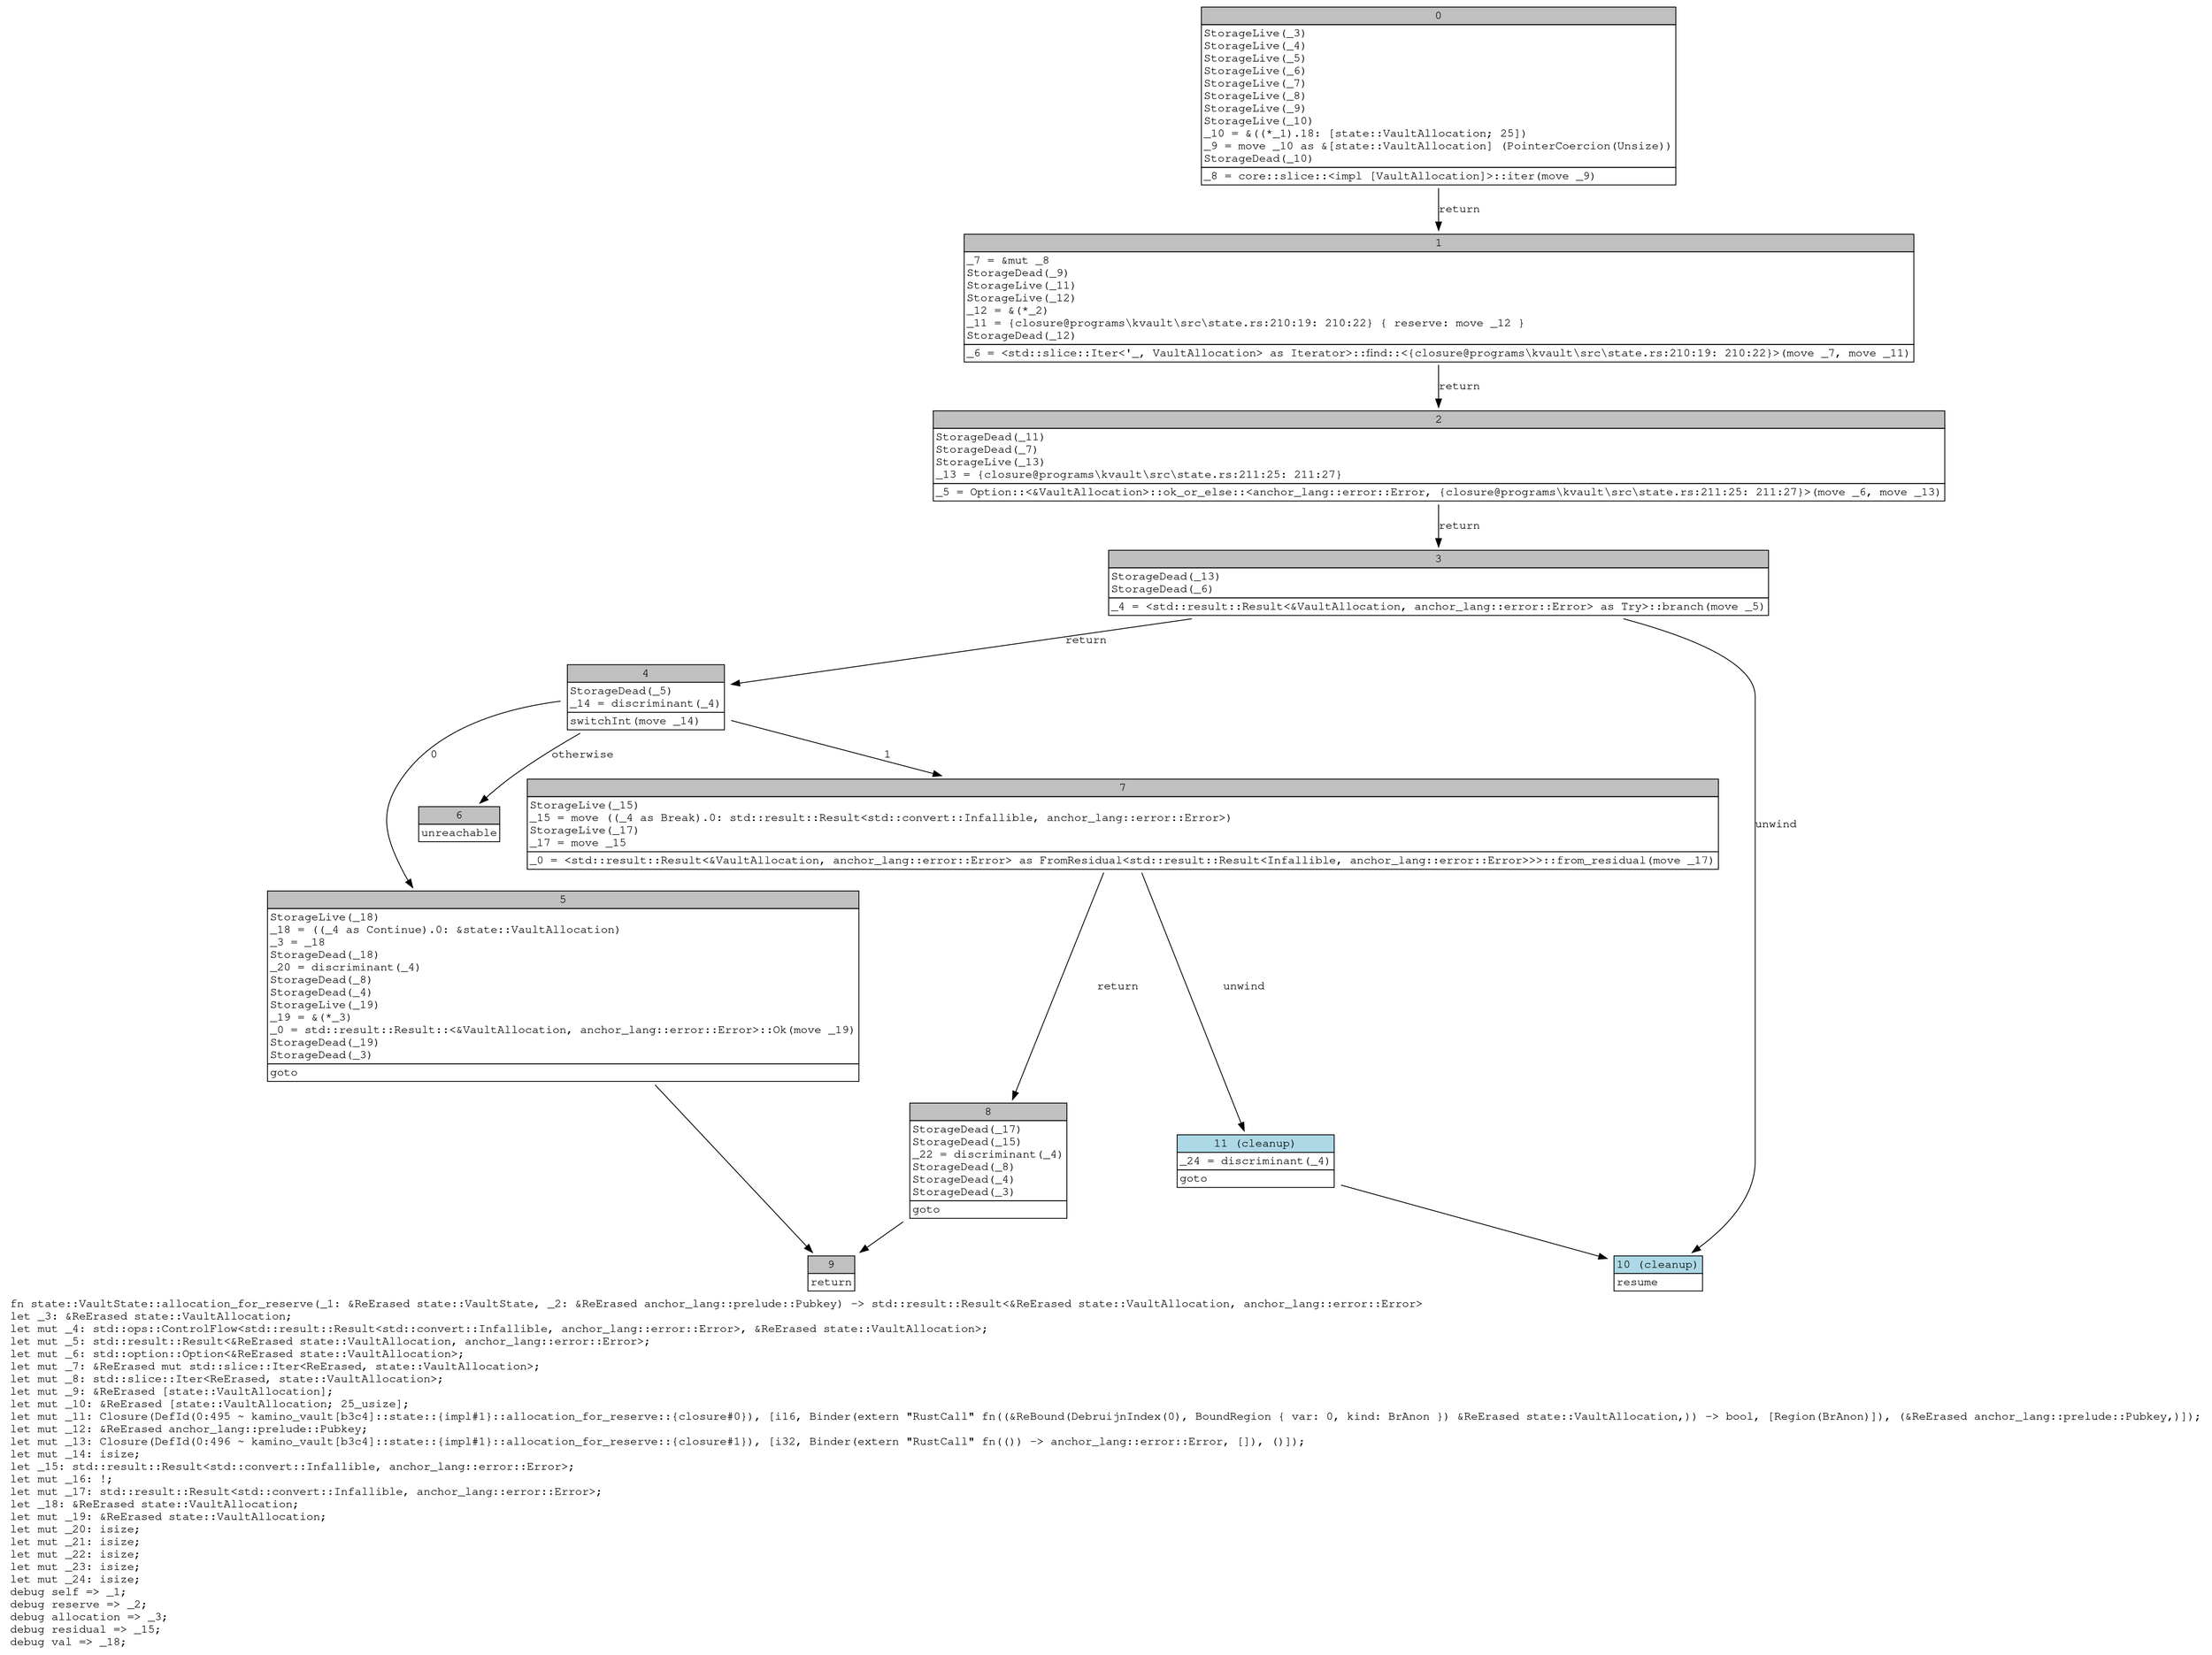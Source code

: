 digraph Mir_0_494 {
    graph [fontname="Courier, monospace"];
    node [fontname="Courier, monospace"];
    edge [fontname="Courier, monospace"];
    label=<fn state::VaultState::allocation_for_reserve(_1: &amp;ReErased state::VaultState, _2: &amp;ReErased anchor_lang::prelude::Pubkey) -&gt; std::result::Result&lt;&amp;ReErased state::VaultAllocation, anchor_lang::error::Error&gt;<br align="left"/>let _3: &amp;ReErased state::VaultAllocation;<br align="left"/>let mut _4: std::ops::ControlFlow&lt;std::result::Result&lt;std::convert::Infallible, anchor_lang::error::Error&gt;, &amp;ReErased state::VaultAllocation&gt;;<br align="left"/>let mut _5: std::result::Result&lt;&amp;ReErased state::VaultAllocation, anchor_lang::error::Error&gt;;<br align="left"/>let mut _6: std::option::Option&lt;&amp;ReErased state::VaultAllocation&gt;;<br align="left"/>let mut _7: &amp;ReErased mut std::slice::Iter&lt;ReErased, state::VaultAllocation&gt;;<br align="left"/>let mut _8: std::slice::Iter&lt;ReErased, state::VaultAllocation&gt;;<br align="left"/>let mut _9: &amp;ReErased [state::VaultAllocation];<br align="left"/>let mut _10: &amp;ReErased [state::VaultAllocation; 25_usize];<br align="left"/>let mut _11: Closure(DefId(0:495 ~ kamino_vault[b3c4]::state::{impl#1}::allocation_for_reserve::{closure#0}), [i16, Binder(extern &quot;RustCall&quot; fn((&amp;ReBound(DebruijnIndex(0), BoundRegion { var: 0, kind: BrAnon }) &amp;ReErased state::VaultAllocation,)) -&gt; bool, [Region(BrAnon)]), (&amp;ReErased anchor_lang::prelude::Pubkey,)]);<br align="left"/>let mut _12: &amp;ReErased anchor_lang::prelude::Pubkey;<br align="left"/>let mut _13: Closure(DefId(0:496 ~ kamino_vault[b3c4]::state::{impl#1}::allocation_for_reserve::{closure#1}), [i32, Binder(extern &quot;RustCall&quot; fn(()) -&gt; anchor_lang::error::Error, []), ()]);<br align="left"/>let mut _14: isize;<br align="left"/>let _15: std::result::Result&lt;std::convert::Infallible, anchor_lang::error::Error&gt;;<br align="left"/>let mut _16: !;<br align="left"/>let mut _17: std::result::Result&lt;std::convert::Infallible, anchor_lang::error::Error&gt;;<br align="left"/>let _18: &amp;ReErased state::VaultAllocation;<br align="left"/>let mut _19: &amp;ReErased state::VaultAllocation;<br align="left"/>let mut _20: isize;<br align="left"/>let mut _21: isize;<br align="left"/>let mut _22: isize;<br align="left"/>let mut _23: isize;<br align="left"/>let mut _24: isize;<br align="left"/>debug self =&gt; _1;<br align="left"/>debug reserve =&gt; _2;<br align="left"/>debug allocation =&gt; _3;<br align="left"/>debug residual =&gt; _15;<br align="left"/>debug val =&gt; _18;<br align="left"/>>;
    bb0__0_494 [shape="none", label=<<table border="0" cellborder="1" cellspacing="0"><tr><td bgcolor="gray" align="center" colspan="1">0</td></tr><tr><td align="left" balign="left">StorageLive(_3)<br/>StorageLive(_4)<br/>StorageLive(_5)<br/>StorageLive(_6)<br/>StorageLive(_7)<br/>StorageLive(_8)<br/>StorageLive(_9)<br/>StorageLive(_10)<br/>_10 = &amp;((*_1).18: [state::VaultAllocation; 25])<br/>_9 = move _10 as &amp;[state::VaultAllocation] (PointerCoercion(Unsize))<br/>StorageDead(_10)<br/></td></tr><tr><td align="left">_8 = core::slice::&lt;impl [VaultAllocation]&gt;::iter(move _9)</td></tr></table>>];
    bb1__0_494 [shape="none", label=<<table border="0" cellborder="1" cellspacing="0"><tr><td bgcolor="gray" align="center" colspan="1">1</td></tr><tr><td align="left" balign="left">_7 = &amp;mut _8<br/>StorageDead(_9)<br/>StorageLive(_11)<br/>StorageLive(_12)<br/>_12 = &amp;(*_2)<br/>_11 = {closure@programs\kvault\src\state.rs:210:19: 210:22} { reserve: move _12 }<br/>StorageDead(_12)<br/></td></tr><tr><td align="left">_6 = &lt;std::slice::Iter&lt;'_, VaultAllocation&gt; as Iterator&gt;::find::&lt;{closure@programs\kvault\src\state.rs:210:19: 210:22}&gt;(move _7, move _11)</td></tr></table>>];
    bb2__0_494 [shape="none", label=<<table border="0" cellborder="1" cellspacing="0"><tr><td bgcolor="gray" align="center" colspan="1">2</td></tr><tr><td align="left" balign="left">StorageDead(_11)<br/>StorageDead(_7)<br/>StorageLive(_13)<br/>_13 = {closure@programs\kvault\src\state.rs:211:25: 211:27}<br/></td></tr><tr><td align="left">_5 = Option::&lt;&amp;VaultAllocation&gt;::ok_or_else::&lt;anchor_lang::error::Error, {closure@programs\kvault\src\state.rs:211:25: 211:27}&gt;(move _6, move _13)</td></tr></table>>];
    bb3__0_494 [shape="none", label=<<table border="0" cellborder="1" cellspacing="0"><tr><td bgcolor="gray" align="center" colspan="1">3</td></tr><tr><td align="left" balign="left">StorageDead(_13)<br/>StorageDead(_6)<br/></td></tr><tr><td align="left">_4 = &lt;std::result::Result&lt;&amp;VaultAllocation, anchor_lang::error::Error&gt; as Try&gt;::branch(move _5)</td></tr></table>>];
    bb4__0_494 [shape="none", label=<<table border="0" cellborder="1" cellspacing="0"><tr><td bgcolor="gray" align="center" colspan="1">4</td></tr><tr><td align="left" balign="left">StorageDead(_5)<br/>_14 = discriminant(_4)<br/></td></tr><tr><td align="left">switchInt(move _14)</td></tr></table>>];
    bb5__0_494 [shape="none", label=<<table border="0" cellborder="1" cellspacing="0"><tr><td bgcolor="gray" align="center" colspan="1">5</td></tr><tr><td align="left" balign="left">StorageLive(_18)<br/>_18 = ((_4 as Continue).0: &amp;state::VaultAllocation)<br/>_3 = _18<br/>StorageDead(_18)<br/>_20 = discriminant(_4)<br/>StorageDead(_8)<br/>StorageDead(_4)<br/>StorageLive(_19)<br/>_19 = &amp;(*_3)<br/>_0 = std::result::Result::&lt;&amp;VaultAllocation, anchor_lang::error::Error&gt;::Ok(move _19)<br/>StorageDead(_19)<br/>StorageDead(_3)<br/></td></tr><tr><td align="left">goto</td></tr></table>>];
    bb6__0_494 [shape="none", label=<<table border="0" cellborder="1" cellspacing="0"><tr><td bgcolor="gray" align="center" colspan="1">6</td></tr><tr><td align="left">unreachable</td></tr></table>>];
    bb7__0_494 [shape="none", label=<<table border="0" cellborder="1" cellspacing="0"><tr><td bgcolor="gray" align="center" colspan="1">7</td></tr><tr><td align="left" balign="left">StorageLive(_15)<br/>_15 = move ((_4 as Break).0: std::result::Result&lt;std::convert::Infallible, anchor_lang::error::Error&gt;)<br/>StorageLive(_17)<br/>_17 = move _15<br/></td></tr><tr><td align="left">_0 = &lt;std::result::Result&lt;&amp;VaultAllocation, anchor_lang::error::Error&gt; as FromResidual&lt;std::result::Result&lt;Infallible, anchor_lang::error::Error&gt;&gt;&gt;::from_residual(move _17)</td></tr></table>>];
    bb8__0_494 [shape="none", label=<<table border="0" cellborder="1" cellspacing="0"><tr><td bgcolor="gray" align="center" colspan="1">8</td></tr><tr><td align="left" balign="left">StorageDead(_17)<br/>StorageDead(_15)<br/>_22 = discriminant(_4)<br/>StorageDead(_8)<br/>StorageDead(_4)<br/>StorageDead(_3)<br/></td></tr><tr><td align="left">goto</td></tr></table>>];
    bb9__0_494 [shape="none", label=<<table border="0" cellborder="1" cellspacing="0"><tr><td bgcolor="gray" align="center" colspan="1">9</td></tr><tr><td align="left">return</td></tr></table>>];
    bb10__0_494 [shape="none", label=<<table border="0" cellborder="1" cellspacing="0"><tr><td bgcolor="lightblue" align="center" colspan="1">10 (cleanup)</td></tr><tr><td align="left">resume</td></tr></table>>];
    bb11__0_494 [shape="none", label=<<table border="0" cellborder="1" cellspacing="0"><tr><td bgcolor="lightblue" align="center" colspan="1">11 (cleanup)</td></tr><tr><td align="left" balign="left">_24 = discriminant(_4)<br/></td></tr><tr><td align="left">goto</td></tr></table>>];
    bb0__0_494 -> bb1__0_494 [label="return"];
    bb1__0_494 -> bb2__0_494 [label="return"];
    bb2__0_494 -> bb3__0_494 [label="return"];
    bb3__0_494 -> bb4__0_494 [label="return"];
    bb3__0_494 -> bb10__0_494 [label="unwind"];
    bb4__0_494 -> bb5__0_494 [label="0"];
    bb4__0_494 -> bb7__0_494 [label="1"];
    bb4__0_494 -> bb6__0_494 [label="otherwise"];
    bb5__0_494 -> bb9__0_494 [label=""];
    bb7__0_494 -> bb8__0_494 [label="return"];
    bb7__0_494 -> bb11__0_494 [label="unwind"];
    bb8__0_494 -> bb9__0_494 [label=""];
    bb11__0_494 -> bb10__0_494 [label=""];
}
